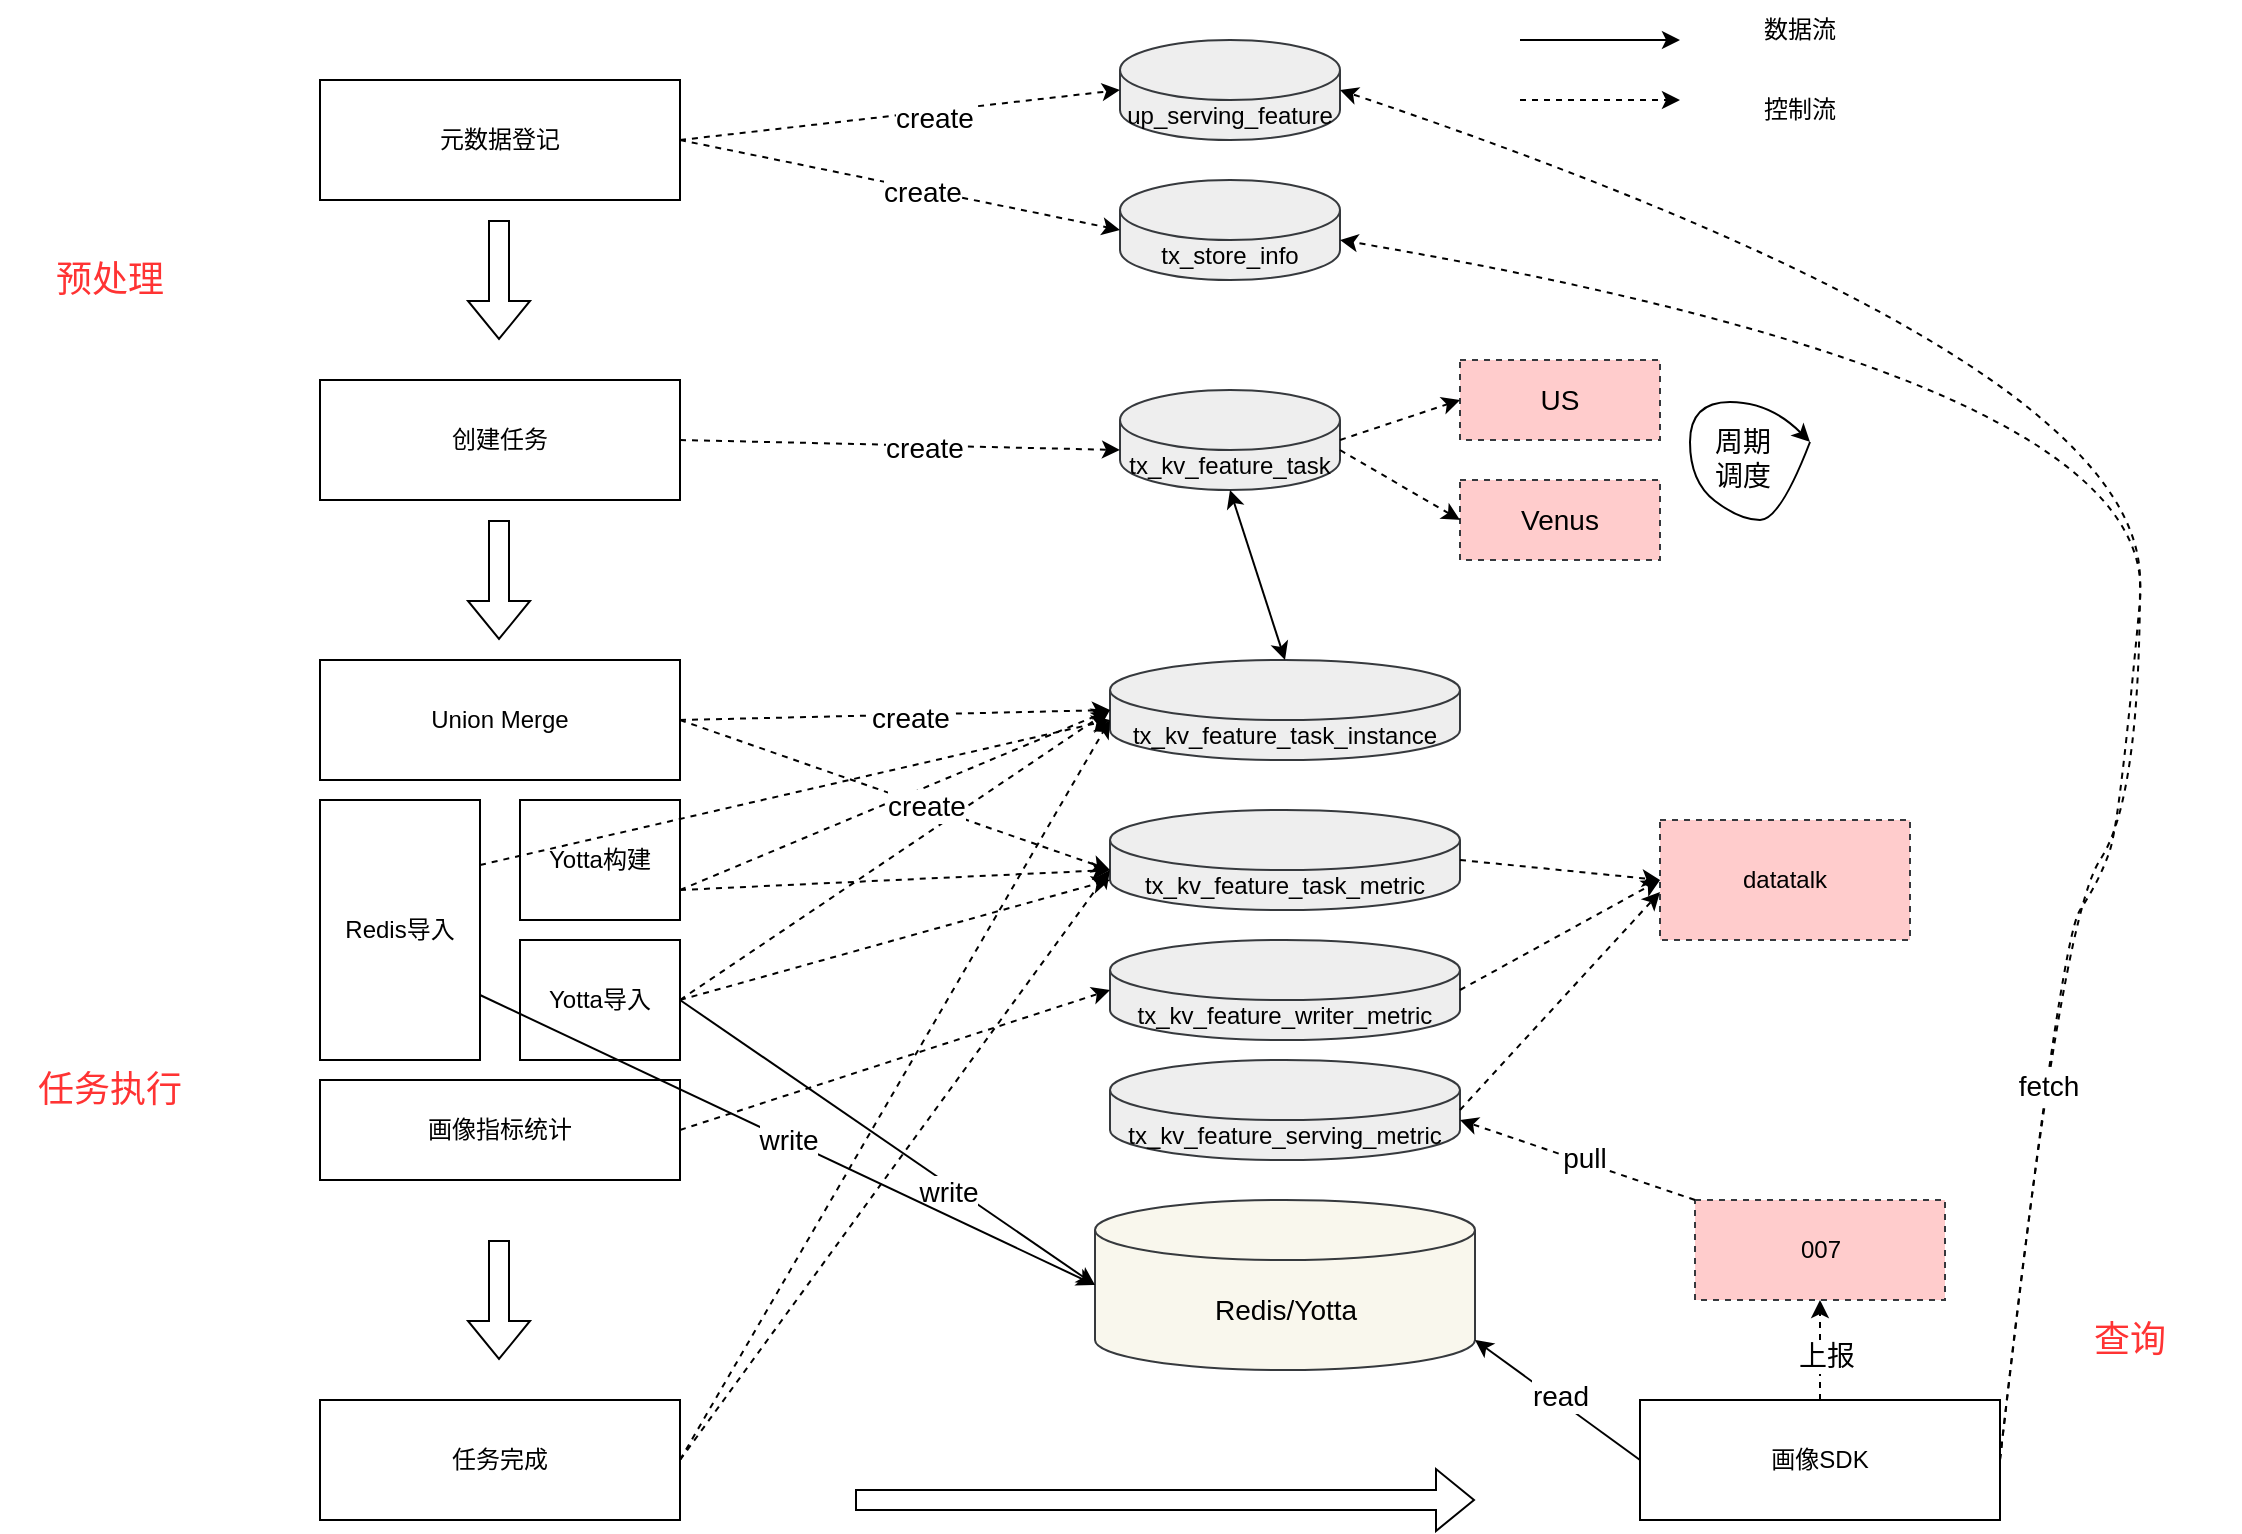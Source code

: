 <mxfile version="20.6.2" type="github">
  <diagram id="HuWXRWpaZqcLKKS8uPZ8" name="第 1 页">
    <mxGraphModel dx="1238" dy="1921" grid="1" gridSize="10" guides="1" tooltips="1" connect="1" arrows="1" fold="1" page="1" pageScale="1" pageWidth="827" pageHeight="1169" math="0" shadow="0">
      <root>
        <mxCell id="0" />
        <mxCell id="1" parent="0" />
        <mxCell id="9CGJQdGs0UYNSLArpZwX-1" value="创建任务" style="rounded=0;whiteSpace=wrap;html=1;" vertex="1" parent="1">
          <mxGeometry x="170" y="160" width="180" height="60" as="geometry" />
        </mxCell>
        <mxCell id="9CGJQdGs0UYNSLArpZwX-2" value="元数据登记" style="rounded=0;whiteSpace=wrap;html=1;" vertex="1" parent="1">
          <mxGeometry x="170" y="10" width="180" height="60" as="geometry" />
        </mxCell>
        <mxCell id="9CGJQdGs0UYNSLArpZwX-3" value="up_serving_feature" style="shape=cylinder3;whiteSpace=wrap;html=1;boundedLbl=1;backgroundOutline=1;size=15;fillColor=#eeeeee;strokeColor=#36393d;" vertex="1" parent="1">
          <mxGeometry x="570" y="-10" width="110" height="50" as="geometry" />
        </mxCell>
        <mxCell id="9CGJQdGs0UYNSLArpZwX-4" value="tx_store_info" style="shape=cylinder3;whiteSpace=wrap;html=1;boundedLbl=1;backgroundOutline=1;size=15;fillColor=#eeeeee;strokeColor=#36393d;" vertex="1" parent="1">
          <mxGeometry x="570" y="60" width="110" height="50" as="geometry" />
        </mxCell>
        <mxCell id="9CGJQdGs0UYNSLArpZwX-5" value="" style="endArrow=classic;html=1;rounded=0;" edge="1" parent="1">
          <mxGeometry width="50" height="50" relative="1" as="geometry">
            <mxPoint x="770" y="-10" as="sourcePoint" />
            <mxPoint x="850" y="-10" as="targetPoint" />
          </mxGeometry>
        </mxCell>
        <mxCell id="9CGJQdGs0UYNSLArpZwX-6" value="" style="endArrow=classic;html=1;rounded=0;dashed=1;" edge="1" parent="1">
          <mxGeometry width="50" height="50" relative="1" as="geometry">
            <mxPoint x="770" y="20" as="sourcePoint" />
            <mxPoint x="850" y="20" as="targetPoint" />
          </mxGeometry>
        </mxCell>
        <mxCell id="9CGJQdGs0UYNSLArpZwX-7" value="数据流" style="text;html=1;strokeColor=none;fillColor=none;align=center;verticalAlign=middle;whiteSpace=wrap;rounded=0;" vertex="1" parent="1">
          <mxGeometry x="880" y="-30" width="60" height="30" as="geometry" />
        </mxCell>
        <mxCell id="9CGJQdGs0UYNSLArpZwX-8" value="控制流" style="text;html=1;strokeColor=none;fillColor=none;align=center;verticalAlign=middle;whiteSpace=wrap;rounded=0;" vertex="1" parent="1">
          <mxGeometry x="880" y="10" width="60" height="30" as="geometry" />
        </mxCell>
        <mxCell id="9CGJQdGs0UYNSLArpZwX-10" value="Redis导入" style="rounded=0;whiteSpace=wrap;html=1;" vertex="1" parent="1">
          <mxGeometry x="170" y="370" width="80" height="130" as="geometry" />
        </mxCell>
        <mxCell id="9CGJQdGs0UYNSLArpZwX-11" value="Union Merge" style="rounded=0;whiteSpace=wrap;html=1;" vertex="1" parent="1">
          <mxGeometry x="170" y="300" width="180" height="60" as="geometry" />
        </mxCell>
        <mxCell id="9CGJQdGs0UYNSLArpZwX-12" value="Yotta构建" style="rounded=0;whiteSpace=wrap;html=1;" vertex="1" parent="1">
          <mxGeometry x="270" y="370" width="80" height="60" as="geometry" />
        </mxCell>
        <mxCell id="9CGJQdGs0UYNSLArpZwX-13" value="Yotta导入" style="rounded=0;whiteSpace=wrap;html=1;" vertex="1" parent="1">
          <mxGeometry x="270" y="440" width="80" height="60" as="geometry" />
        </mxCell>
        <mxCell id="9CGJQdGs0UYNSLArpZwX-14" value="" style="shape=flexArrow;endArrow=classic;html=1;rounded=0;" edge="1" parent="1">
          <mxGeometry width="50" height="50" relative="1" as="geometry">
            <mxPoint x="259.5" y="80" as="sourcePoint" />
            <mxPoint x="259.5" y="140" as="targetPoint" />
          </mxGeometry>
        </mxCell>
        <mxCell id="9CGJQdGs0UYNSLArpZwX-15" value="" style="shape=flexArrow;endArrow=classic;html=1;rounded=0;" edge="1" parent="1">
          <mxGeometry width="50" height="50" relative="1" as="geometry">
            <mxPoint x="259.5" y="230" as="sourcePoint" />
            <mxPoint x="259.5" y="290" as="targetPoint" />
          </mxGeometry>
        </mxCell>
        <mxCell id="9CGJQdGs0UYNSLArpZwX-16" value="&lt;font style=&quot;font-size: 18px;&quot;&gt;预处理&lt;/font&gt;" style="text;html=1;strokeColor=none;fillColor=none;align=center;verticalAlign=middle;whiteSpace=wrap;rounded=0;fontColor=#FF3333;" vertex="1" parent="1">
          <mxGeometry x="10" y="80" width="110" height="60" as="geometry" />
        </mxCell>
        <mxCell id="9CGJQdGs0UYNSLArpZwX-17" value="&lt;span style=&quot;font-size: 18px;&quot;&gt;任务执行&lt;/span&gt;" style="text;html=1;strokeColor=none;fillColor=none;align=center;verticalAlign=middle;whiteSpace=wrap;rounded=0;fontColor=#FF3333;" vertex="1" parent="1">
          <mxGeometry x="10" y="300" width="110" height="430" as="geometry" />
        </mxCell>
        <mxCell id="9CGJQdGs0UYNSLArpZwX-18" value="画像指标统计" style="rounded=0;whiteSpace=wrap;html=1;" vertex="1" parent="1">
          <mxGeometry x="170" y="510" width="180" height="50" as="geometry" />
        </mxCell>
        <mxCell id="9CGJQdGs0UYNSLArpZwX-19" value="任务完成" style="rounded=0;whiteSpace=wrap;html=1;" vertex="1" parent="1">
          <mxGeometry x="170" y="670" width="180" height="60" as="geometry" />
        </mxCell>
        <mxCell id="9CGJQdGs0UYNSLArpZwX-20" value="" style="shape=flexArrow;endArrow=classic;html=1;rounded=0;" edge="1" parent="1">
          <mxGeometry width="50" height="50" relative="1" as="geometry">
            <mxPoint x="259.5" y="590" as="sourcePoint" />
            <mxPoint x="259.5" y="650" as="targetPoint" />
          </mxGeometry>
        </mxCell>
        <mxCell id="9CGJQdGs0UYNSLArpZwX-23" value="" style="endArrow=classic;html=1;rounded=0;dashed=1;exitX=1;exitY=0.5;exitDx=0;exitDy=0;entryX=0;entryY=0.5;entryDx=0;entryDy=0;entryPerimeter=0;" edge="1" parent="1" source="9CGJQdGs0UYNSLArpZwX-2" target="9CGJQdGs0UYNSLArpZwX-3">
          <mxGeometry width="50" height="50" relative="1" as="geometry">
            <mxPoint x="780" y="30" as="sourcePoint" />
            <mxPoint x="860" y="30" as="targetPoint" />
          </mxGeometry>
        </mxCell>
        <mxCell id="9CGJQdGs0UYNSLArpZwX-25" value="create" style="edgeLabel;html=1;align=center;verticalAlign=middle;resizable=0;points=[];fontSize=14;fontColor=#000000;" vertex="1" connectable="0" parent="9CGJQdGs0UYNSLArpZwX-23">
          <mxGeometry x="0.161" y="-3" relative="1" as="geometry">
            <mxPoint x="-1" as="offset" />
          </mxGeometry>
        </mxCell>
        <mxCell id="9CGJQdGs0UYNSLArpZwX-24" value="" style="endArrow=classic;html=1;rounded=0;dashed=1;exitX=1;exitY=0.5;exitDx=0;exitDy=0;entryX=0;entryY=0.5;entryDx=0;entryDy=0;entryPerimeter=0;" edge="1" parent="1" source="9CGJQdGs0UYNSLArpZwX-2" target="9CGJQdGs0UYNSLArpZwX-4">
          <mxGeometry width="50" height="50" relative="1" as="geometry">
            <mxPoint x="360" y="50" as="sourcePoint" />
            <mxPoint x="580" y="25" as="targetPoint" />
          </mxGeometry>
        </mxCell>
        <mxCell id="9CGJQdGs0UYNSLArpZwX-26" value="create" style="edgeLabel;html=1;align=center;verticalAlign=middle;resizable=0;points=[];fontSize=14;fontColor=#000000;" vertex="1" connectable="0" parent="9CGJQdGs0UYNSLArpZwX-24">
          <mxGeometry x="0.102" y="-1" relative="1" as="geometry">
            <mxPoint as="offset" />
          </mxGeometry>
        </mxCell>
        <mxCell id="9CGJQdGs0UYNSLArpZwX-27" value="tx_kv_feature_task" style="shape=cylinder3;whiteSpace=wrap;html=1;boundedLbl=1;backgroundOutline=1;size=15;fillColor=#eeeeee;strokeColor=#36393d;" vertex="1" parent="1">
          <mxGeometry x="570" y="165" width="110" height="50" as="geometry" />
        </mxCell>
        <mxCell id="9CGJQdGs0UYNSLArpZwX-28" value="" style="endArrow=classic;html=1;rounded=0;dashed=1;exitX=1;exitY=0.5;exitDx=0;exitDy=0;entryX=0;entryY=0;entryDx=0;entryDy=30;entryPerimeter=0;" edge="1" parent="1" source="9CGJQdGs0UYNSLArpZwX-1" target="9CGJQdGs0UYNSLArpZwX-27">
          <mxGeometry width="50" height="50" relative="1" as="geometry">
            <mxPoint x="360" y="50" as="sourcePoint" />
            <mxPoint x="580" y="95" as="targetPoint" />
          </mxGeometry>
        </mxCell>
        <mxCell id="9CGJQdGs0UYNSLArpZwX-29" value="create" style="edgeLabel;html=1;align=center;verticalAlign=middle;resizable=0;points=[];fontSize=14;fontColor=#000000;" vertex="1" connectable="0" parent="9CGJQdGs0UYNSLArpZwX-28">
          <mxGeometry x="0.102" y="-1" relative="1" as="geometry">
            <mxPoint as="offset" />
          </mxGeometry>
        </mxCell>
        <mxCell id="9CGJQdGs0UYNSLArpZwX-30" value="tx_kv_feature_task_instance" style="shape=cylinder3;whiteSpace=wrap;html=1;boundedLbl=1;backgroundOutline=1;size=15;fillColor=#eeeeee;strokeColor=#36393d;" vertex="1" parent="1">
          <mxGeometry x="565" y="300" width="175" height="50" as="geometry" />
        </mxCell>
        <mxCell id="9CGJQdGs0UYNSLArpZwX-31" value="" style="endArrow=classic;html=1;rounded=0;dashed=1;exitX=1;exitY=0.5;exitDx=0;exitDy=0;entryX=0;entryY=0.5;entryDx=0;entryDy=0;entryPerimeter=0;" edge="1" parent="1" source="9CGJQdGs0UYNSLArpZwX-11" target="9CGJQdGs0UYNSLArpZwX-30">
          <mxGeometry width="50" height="50" relative="1" as="geometry">
            <mxPoint x="360" y="200" as="sourcePoint" />
            <mxPoint x="580" y="205" as="targetPoint" />
          </mxGeometry>
        </mxCell>
        <mxCell id="9CGJQdGs0UYNSLArpZwX-49" value="create" style="edgeLabel;html=1;align=center;verticalAlign=middle;resizable=0;points=[];fontSize=14;fontColor=#000000;" vertex="1" connectable="0" parent="9CGJQdGs0UYNSLArpZwX-31">
          <mxGeometry x="0.064" y="-1" relative="1" as="geometry">
            <mxPoint as="offset" />
          </mxGeometry>
        </mxCell>
        <mxCell id="9CGJQdGs0UYNSLArpZwX-33" value="" style="endArrow=classic;html=1;rounded=0;dashed=1;exitX=1;exitY=0.75;exitDx=0;exitDy=0;entryX=0;entryY=0.5;entryDx=0;entryDy=0;entryPerimeter=0;" edge="1" parent="1" source="9CGJQdGs0UYNSLArpZwX-12" target="9CGJQdGs0UYNSLArpZwX-30">
          <mxGeometry width="50" height="50" relative="1" as="geometry">
            <mxPoint x="360" y="340" as="sourcePoint" />
            <mxPoint x="580" y="335" as="targetPoint" />
          </mxGeometry>
        </mxCell>
        <mxCell id="9CGJQdGs0UYNSLArpZwX-35" value="" style="endArrow=classic;html=1;rounded=0;dashed=1;exitX=1;exitY=0.5;exitDx=0;exitDy=0;entryX=0;entryY=0.5;entryDx=0;entryDy=0;entryPerimeter=0;" edge="1" parent="1" source="9CGJQdGs0UYNSLArpZwX-13" target="9CGJQdGs0UYNSLArpZwX-30">
          <mxGeometry width="50" height="50" relative="1" as="geometry">
            <mxPoint x="360" y="410" as="sourcePoint" />
            <mxPoint x="590" y="345" as="targetPoint" />
          </mxGeometry>
        </mxCell>
        <mxCell id="9CGJQdGs0UYNSLArpZwX-37" value="" style="endArrow=classic;html=1;rounded=0;dashed=1;exitX=1;exitY=0.25;exitDx=0;exitDy=0;entryX=0;entryY=0;entryDx=0;entryDy=30;entryPerimeter=0;" edge="1" parent="1" source="9CGJQdGs0UYNSLArpZwX-10" target="9CGJQdGs0UYNSLArpZwX-30">
          <mxGeometry width="50" height="50" relative="1" as="geometry">
            <mxPoint x="360" y="410" as="sourcePoint" />
            <mxPoint x="590" y="345" as="targetPoint" />
          </mxGeometry>
        </mxCell>
        <mxCell id="9CGJQdGs0UYNSLArpZwX-40" value="tx_kv_feature_task_metric" style="shape=cylinder3;whiteSpace=wrap;html=1;boundedLbl=1;backgroundOutline=1;size=15;fillColor=#eeeeee;strokeColor=#36393d;" vertex="1" parent="1">
          <mxGeometry x="565" y="375" width="175" height="50" as="geometry" />
        </mxCell>
        <mxCell id="9CGJQdGs0UYNSLArpZwX-41" value="tx_kv_feature_writer_metric" style="shape=cylinder3;whiteSpace=wrap;html=1;boundedLbl=1;backgroundOutline=1;size=15;fillColor=#eeeeee;strokeColor=#36393d;" vertex="1" parent="1">
          <mxGeometry x="565" y="440" width="175" height="50" as="geometry" />
        </mxCell>
        <mxCell id="9CGJQdGs0UYNSLArpZwX-42" value="Redis/Yotta" style="shape=cylinder3;whiteSpace=wrap;html=1;boundedLbl=1;backgroundOutline=1;size=15;fontSize=14;fillColor=#f9f7ed;strokeColor=#36393d;" vertex="1" parent="1">
          <mxGeometry x="557.5" y="570" width="190" height="85" as="geometry" />
        </mxCell>
        <mxCell id="9CGJQdGs0UYNSLArpZwX-43" value="tx_kv_feature_serving_metric" style="shape=cylinder3;whiteSpace=wrap;html=1;boundedLbl=1;backgroundOutline=1;size=15;fillColor=#eeeeee;strokeColor=#36393d;" vertex="1" parent="1">
          <mxGeometry x="565" y="500" width="175" height="50" as="geometry" />
        </mxCell>
        <mxCell id="9CGJQdGs0UYNSLArpZwX-44" value="" style="endArrow=classic;startArrow=classic;html=1;rounded=0;fontSize=14;fontColor=#000000;exitX=0.5;exitY=0;exitDx=0;exitDy=0;exitPerimeter=0;entryX=0.5;entryY=1;entryDx=0;entryDy=0;entryPerimeter=0;" edge="1" parent="1" source="9CGJQdGs0UYNSLArpZwX-30" target="9CGJQdGs0UYNSLArpZwX-27">
          <mxGeometry width="50" height="50" relative="1" as="geometry">
            <mxPoint x="620" y="290" as="sourcePoint" />
            <mxPoint x="670" y="240" as="targetPoint" />
          </mxGeometry>
        </mxCell>
        <mxCell id="9CGJQdGs0UYNSLArpZwX-46" value="" style="endArrow=classic;html=1;rounded=0;dashed=1;exitX=1;exitY=0.5;exitDx=0;exitDy=0;entryX=0;entryY=0;entryDx=0;entryDy=30;entryPerimeter=0;" edge="1" parent="1" source="9CGJQdGs0UYNSLArpZwX-11" target="9CGJQdGs0UYNSLArpZwX-40">
          <mxGeometry width="50" height="50" relative="1" as="geometry">
            <mxPoint x="360" y="340" as="sourcePoint" />
            <mxPoint x="580" y="335" as="targetPoint" />
          </mxGeometry>
        </mxCell>
        <mxCell id="9CGJQdGs0UYNSLArpZwX-50" value="create" style="edgeLabel;html=1;align=center;verticalAlign=middle;resizable=0;points=[];fontSize=14;fontColor=#000000;" vertex="1" connectable="0" parent="9CGJQdGs0UYNSLArpZwX-46">
          <mxGeometry x="0.146" relative="1" as="geometry">
            <mxPoint as="offset" />
          </mxGeometry>
        </mxCell>
        <mxCell id="9CGJQdGs0UYNSLArpZwX-51" value="" style="endArrow=classic;html=1;rounded=0;exitX=1;exitY=0.5;exitDx=0;exitDy=0;entryX=0;entryY=0.5;entryDx=0;entryDy=0;entryPerimeter=0;" edge="1" parent="1" source="9CGJQdGs0UYNSLArpZwX-13" target="9CGJQdGs0UYNSLArpZwX-42">
          <mxGeometry width="50" height="50" relative="1" as="geometry">
            <mxPoint x="780" as="sourcePoint" />
            <mxPoint x="860" as="targetPoint" />
          </mxGeometry>
        </mxCell>
        <mxCell id="9CGJQdGs0UYNSLArpZwX-52" value="write" style="edgeLabel;html=1;align=center;verticalAlign=middle;resizable=0;points=[];fontSize=14;fontColor=#000000;" vertex="1" connectable="0" parent="9CGJQdGs0UYNSLArpZwX-51">
          <mxGeometry x="0.01" y="-3" relative="1" as="geometry">
            <mxPoint x="31" y="21" as="offset" />
          </mxGeometry>
        </mxCell>
        <mxCell id="9CGJQdGs0UYNSLArpZwX-53" value="" style="endArrow=classic;html=1;rounded=0;exitX=1;exitY=0.75;exitDx=0;exitDy=0;entryX=0;entryY=0.5;entryDx=0;entryDy=0;entryPerimeter=0;" edge="1" parent="1" source="9CGJQdGs0UYNSLArpZwX-10" target="9CGJQdGs0UYNSLArpZwX-42">
          <mxGeometry width="50" height="50" relative="1" as="geometry">
            <mxPoint x="360" y="480" as="sourcePoint" />
            <mxPoint x="600" y="635" as="targetPoint" />
          </mxGeometry>
        </mxCell>
        <mxCell id="9CGJQdGs0UYNSLArpZwX-54" value="write" style="edgeLabel;html=1;align=center;verticalAlign=middle;resizable=0;points=[];fontSize=14;fontColor=#000000;" vertex="1" connectable="0" parent="9CGJQdGs0UYNSLArpZwX-53">
          <mxGeometry x="0.01" y="-3" relative="1" as="geometry">
            <mxPoint y="-4" as="offset" />
          </mxGeometry>
        </mxCell>
        <mxCell id="9CGJQdGs0UYNSLArpZwX-56" value="" style="endArrow=classic;html=1;rounded=0;exitX=0;exitY=0.5;exitDx=0;exitDy=0;entryX=1;entryY=1;entryDx=0;entryDy=-15;entryPerimeter=0;" edge="1" parent="1" source="9CGJQdGs0UYNSLArpZwX-59" target="9CGJQdGs0UYNSLArpZwX-42">
          <mxGeometry width="50" height="50" relative="1" as="geometry">
            <mxPoint x="770" y="695" as="sourcePoint" />
            <mxPoint x="600" y="635" as="targetPoint" />
          </mxGeometry>
        </mxCell>
        <mxCell id="9CGJQdGs0UYNSLArpZwX-57" value="read" style="edgeLabel;html=1;align=center;verticalAlign=middle;resizable=0;points=[];fontSize=14;fontColor=#000000;" vertex="1" connectable="0" parent="9CGJQdGs0UYNSLArpZwX-56">
          <mxGeometry x="0.01" y="-3" relative="1" as="geometry">
            <mxPoint as="offset" />
          </mxGeometry>
        </mxCell>
        <mxCell id="9CGJQdGs0UYNSLArpZwX-58" value="" style="shape=flexArrow;endArrow=classic;html=1;rounded=0;" edge="1" parent="1">
          <mxGeometry width="50" height="50" relative="1" as="geometry">
            <mxPoint x="437.5" y="720" as="sourcePoint" />
            <mxPoint x="747.5" y="720" as="targetPoint" />
          </mxGeometry>
        </mxCell>
        <mxCell id="9CGJQdGs0UYNSLArpZwX-59" value="画像SDK" style="rounded=0;whiteSpace=wrap;html=1;" vertex="1" parent="1">
          <mxGeometry x="830" y="670" width="180" height="60" as="geometry" />
        </mxCell>
        <mxCell id="9CGJQdGs0UYNSLArpZwX-60" value="007" style="rounded=0;whiteSpace=wrap;html=1;dashed=1;fillColor=#ffcccc;strokeColor=#36393d;" vertex="1" parent="1">
          <mxGeometry x="857.5" y="570" width="125" height="50" as="geometry" />
        </mxCell>
        <mxCell id="9CGJQdGs0UYNSLArpZwX-61" value="" style="endArrow=classic;html=1;rounded=0;dashed=1;exitX=0;exitY=0;exitDx=0;exitDy=0;entryX=1;entryY=0;entryDx=0;entryDy=30;entryPerimeter=0;" edge="1" parent="1" source="9CGJQdGs0UYNSLArpZwX-60" target="9CGJQdGs0UYNSLArpZwX-43">
          <mxGeometry width="50" height="50" relative="1" as="geometry">
            <mxPoint x="360" y="480" as="sourcePoint" />
            <mxPoint x="580" y="335" as="targetPoint" />
          </mxGeometry>
        </mxCell>
        <mxCell id="9CGJQdGs0UYNSLArpZwX-64" value="pull" style="edgeLabel;html=1;align=center;verticalAlign=middle;resizable=0;points=[];fontSize=14;fontColor=#000000;" vertex="1" connectable="0" parent="9CGJQdGs0UYNSLArpZwX-61">
          <mxGeometry x="-0.041" y="-2" relative="1" as="geometry">
            <mxPoint as="offset" />
          </mxGeometry>
        </mxCell>
        <mxCell id="9CGJQdGs0UYNSLArpZwX-62" value="" style="endArrow=classic;html=1;rounded=0;dashed=1;exitX=0.5;exitY=0;exitDx=0;exitDy=0;entryX=0.5;entryY=1;entryDx=0;entryDy=0;" edge="1" parent="1" source="9CGJQdGs0UYNSLArpZwX-59" target="9CGJQdGs0UYNSLArpZwX-60">
          <mxGeometry width="50" height="50" relative="1" as="geometry">
            <mxPoint x="825" y="580" as="sourcePoint" />
            <mxPoint x="692.5" y="540" as="targetPoint" />
          </mxGeometry>
        </mxCell>
        <mxCell id="9CGJQdGs0UYNSLArpZwX-63" value="上报" style="edgeLabel;html=1;align=center;verticalAlign=middle;resizable=0;points=[];fontSize=14;fontColor=#000000;" vertex="1" connectable="0" parent="9CGJQdGs0UYNSLArpZwX-62">
          <mxGeometry x="-0.12" y="-3" relative="1" as="geometry">
            <mxPoint as="offset" />
          </mxGeometry>
        </mxCell>
        <mxCell id="9CGJQdGs0UYNSLArpZwX-65" value="" style="endArrow=classic;html=1;rounded=0;dashed=1;exitX=1;exitY=0.5;exitDx=0;exitDy=0;entryX=0;entryY=0.5;entryDx=0;entryDy=0;entryPerimeter=0;" edge="1" parent="1" source="9CGJQdGs0UYNSLArpZwX-18" target="9CGJQdGs0UYNSLArpZwX-41">
          <mxGeometry width="50" height="50" relative="1" as="geometry">
            <mxPoint x="360" y="480" as="sourcePoint" />
            <mxPoint x="580" y="335" as="targetPoint" />
          </mxGeometry>
        </mxCell>
        <mxCell id="9CGJQdGs0UYNSLArpZwX-67" value="" style="endArrow=classic;html=1;rounded=0;dashed=1;exitX=1;exitY=0.5;exitDx=0;exitDy=0;entryX=0;entryY=0;entryDx=0;entryDy=30;entryPerimeter=0;" edge="1" parent="1" source="9CGJQdGs0UYNSLArpZwX-19" target="9CGJQdGs0UYNSLArpZwX-40">
          <mxGeometry width="50" height="50" relative="1" as="geometry">
            <mxPoint x="360" y="545" as="sourcePoint" />
            <mxPoint x="580" y="475" as="targetPoint" />
          </mxGeometry>
        </mxCell>
        <mxCell id="9CGJQdGs0UYNSLArpZwX-69" value="&lt;font style=&quot;font-size: 18px;&quot;&gt;查询&lt;/font&gt;" style="text;html=1;strokeColor=none;fillColor=none;align=center;verticalAlign=middle;whiteSpace=wrap;rounded=0;fontColor=#FF3333;" vertex="1" parent="1">
          <mxGeometry x="1020" y="610" width="110" height="60" as="geometry" />
        </mxCell>
        <mxCell id="9CGJQdGs0UYNSLArpZwX-70" value="US" style="rounded=0;whiteSpace=wrap;html=1;dashed=1;fontSize=14;fillColor=#ffcccc;strokeColor=#36393d;" vertex="1" parent="1">
          <mxGeometry x="740" y="150" width="100" height="40" as="geometry" />
        </mxCell>
        <mxCell id="9CGJQdGs0UYNSLArpZwX-71" value="Venus" style="rounded=0;whiteSpace=wrap;html=1;dashed=1;fontSize=14;fillColor=#ffcccc;strokeColor=#36393d;" vertex="1" parent="1">
          <mxGeometry x="740" y="210" width="100" height="40" as="geometry" />
        </mxCell>
        <mxCell id="9CGJQdGs0UYNSLArpZwX-72" value="" style="endArrow=classic;html=1;rounded=0;dashed=1;exitX=1;exitY=0.5;exitDx=0;exitDy=0;entryX=0;entryY=0.5;entryDx=0;entryDy=0;exitPerimeter=0;" edge="1" parent="1" source="9CGJQdGs0UYNSLArpZwX-27" target="9CGJQdGs0UYNSLArpZwX-70">
          <mxGeometry width="50" height="50" relative="1" as="geometry">
            <mxPoint x="360" y="200" as="sourcePoint" />
            <mxPoint x="580" y="205" as="targetPoint" />
          </mxGeometry>
        </mxCell>
        <mxCell id="9CGJQdGs0UYNSLArpZwX-74" value="" style="endArrow=classic;html=1;rounded=0;dashed=1;exitX=1;exitY=0;exitDx=0;exitDy=30;entryX=0;entryY=0.5;entryDx=0;entryDy=0;exitPerimeter=0;" edge="1" parent="1" source="9CGJQdGs0UYNSLArpZwX-27" target="9CGJQdGs0UYNSLArpZwX-71">
          <mxGeometry width="50" height="50" relative="1" as="geometry">
            <mxPoint x="690" y="200" as="sourcePoint" />
            <mxPoint x="740" y="180" as="targetPoint" />
          </mxGeometry>
        </mxCell>
        <mxCell id="9CGJQdGs0UYNSLArpZwX-75" value="" style="curved=1;endArrow=classic;html=1;rounded=0;fontSize=14;fontColor=#000000;" edge="1" parent="1">
          <mxGeometry width="50" height="50" relative="1" as="geometry">
            <mxPoint x="915" y="191" as="sourcePoint" />
            <mxPoint x="915" y="191" as="targetPoint" />
            <Array as="points">
              <mxPoint x="900" y="230" />
              <mxPoint x="880" y="230" />
              <mxPoint x="855" y="211" />
              <mxPoint x="855" y="171" />
              <mxPoint x="895" y="171" />
            </Array>
          </mxGeometry>
        </mxCell>
        <mxCell id="9CGJQdGs0UYNSLArpZwX-76" value="周期&lt;br&gt;调度" style="edgeLabel;html=1;align=center;verticalAlign=middle;resizable=0;points=[];fontSize=14;fontColor=#000000;" vertex="1" connectable="0" parent="9CGJQdGs0UYNSLArpZwX-75">
          <mxGeometry x="-0.125" y="-1" relative="1" as="geometry">
            <mxPoint x="21" y="-15" as="offset" />
          </mxGeometry>
        </mxCell>
        <mxCell id="9CGJQdGs0UYNSLArpZwX-77" value="" style="curved=1;endArrow=classic;html=1;rounded=0;fontSize=14;fontColor=#000000;exitX=1;exitY=0.5;exitDx=0;exitDy=0;entryX=1;entryY=0.5;entryDx=0;entryDy=0;entryPerimeter=0;dashed=1;" edge="1" parent="1" source="9CGJQdGs0UYNSLArpZwX-59" target="9CGJQdGs0UYNSLArpZwX-3">
          <mxGeometry width="50" height="50" relative="1" as="geometry">
            <mxPoint x="990" y="430" as="sourcePoint" />
            <mxPoint x="1040" y="380" as="targetPoint" />
            <Array as="points">
              <mxPoint x="1040" y="430" />
              <mxPoint x="1080" y="370" />
              <mxPoint x="1080" y="150" />
            </Array>
          </mxGeometry>
        </mxCell>
        <mxCell id="9CGJQdGs0UYNSLArpZwX-78" value="" style="curved=1;endArrow=classic;html=1;rounded=0;fontSize=14;fontColor=#000000;exitX=1;exitY=0.5;exitDx=0;exitDy=0;entryX=1;entryY=0;entryDx=0;entryDy=30;entryPerimeter=0;dashed=1;" edge="1" parent="1" source="9CGJQdGs0UYNSLArpZwX-59" target="9CGJQdGs0UYNSLArpZwX-4">
          <mxGeometry width="50" height="50" relative="1" as="geometry">
            <mxPoint x="990" y="710" as="sourcePoint" />
            <mxPoint x="674.05" y="45.65" as="targetPoint" />
            <Array as="points">
              <mxPoint x="1040" y="440" />
              <mxPoint x="1060" y="410" />
              <mxPoint x="1070" y="380" />
              <mxPoint x="1090" y="160" />
            </Array>
          </mxGeometry>
        </mxCell>
        <mxCell id="9CGJQdGs0UYNSLArpZwX-79" value="fetch" style="edgeLabel;html=1;align=center;verticalAlign=middle;resizable=0;points=[];fontSize=14;fontColor=#000000;" vertex="1" connectable="0" parent="9CGJQdGs0UYNSLArpZwX-78">
          <mxGeometry x="-0.609" y="-2" relative="1" as="geometry">
            <mxPoint as="offset" />
          </mxGeometry>
        </mxCell>
        <mxCell id="9CGJQdGs0UYNSLArpZwX-80" value="" style="endArrow=classic;html=1;rounded=0;dashed=1;exitX=1;exitY=0.5;exitDx=0;exitDy=0;entryX=0;entryY=0;entryDx=0;entryDy=30;entryPerimeter=0;" edge="1" parent="1" source="9CGJQdGs0UYNSLArpZwX-19" target="9CGJQdGs0UYNSLArpZwX-30">
          <mxGeometry width="50" height="50" relative="1" as="geometry">
            <mxPoint x="360" y="710" as="sourcePoint" />
            <mxPoint x="580" y="415" as="targetPoint" />
          </mxGeometry>
        </mxCell>
        <mxCell id="9CGJQdGs0UYNSLArpZwX-83" value="" style="endArrow=classic;html=1;rounded=0;dashed=1;exitX=1;exitY=0.5;exitDx=0;exitDy=0;entryX=0;entryY=1;entryDx=0;entryDy=-15;entryPerimeter=0;" edge="1" parent="1" source="9CGJQdGs0UYNSLArpZwX-13" target="9CGJQdGs0UYNSLArpZwX-40">
          <mxGeometry width="50" height="50" relative="1" as="geometry">
            <mxPoint x="360" y="480" as="sourcePoint" />
            <mxPoint x="580" y="335" as="targetPoint" />
          </mxGeometry>
        </mxCell>
        <mxCell id="9CGJQdGs0UYNSLArpZwX-84" value="" style="endArrow=classic;html=1;rounded=0;dashed=1;exitX=1;exitY=0.75;exitDx=0;exitDy=0;entryX=0;entryY=0;entryDx=0;entryDy=30;entryPerimeter=0;" edge="1" parent="1" source="9CGJQdGs0UYNSLArpZwX-12" target="9CGJQdGs0UYNSLArpZwX-40">
          <mxGeometry width="50" height="50" relative="1" as="geometry">
            <mxPoint x="360" y="425" as="sourcePoint" />
            <mxPoint x="580" y="335" as="targetPoint" />
          </mxGeometry>
        </mxCell>
        <mxCell id="9CGJQdGs0UYNSLArpZwX-85" value="datatalk" style="rounded=0;whiteSpace=wrap;html=1;dashed=1;fillColor=#ffcccc;strokeColor=#36393d;" vertex="1" parent="1">
          <mxGeometry x="840" y="380" width="125" height="60" as="geometry" />
        </mxCell>
        <mxCell id="9CGJQdGs0UYNSLArpZwX-87" value="" style="endArrow=classic;html=1;rounded=0;dashed=1;exitX=1;exitY=0.5;exitDx=0;exitDy=0;entryX=0;entryY=0.5;entryDx=0;entryDy=0;exitPerimeter=0;" edge="1" parent="1" source="9CGJQdGs0UYNSLArpZwX-40" target="9CGJQdGs0UYNSLArpZwX-85">
          <mxGeometry width="50" height="50" relative="1" as="geometry">
            <mxPoint x="360" y="545" as="sourcePoint" />
            <mxPoint x="575" y="475" as="targetPoint" />
          </mxGeometry>
        </mxCell>
        <mxCell id="9CGJQdGs0UYNSLArpZwX-88" value="" style="endArrow=classic;html=1;rounded=0;dashed=1;exitX=1;exitY=0.5;exitDx=0;exitDy=0;entryX=0;entryY=0.5;entryDx=0;entryDy=0;exitPerimeter=0;" edge="1" parent="1" source="9CGJQdGs0UYNSLArpZwX-41" target="9CGJQdGs0UYNSLArpZwX-85">
          <mxGeometry width="50" height="50" relative="1" as="geometry">
            <mxPoint x="750" y="410" as="sourcePoint" />
            <mxPoint x="850" y="425" as="targetPoint" />
          </mxGeometry>
        </mxCell>
        <mxCell id="9CGJQdGs0UYNSLArpZwX-89" value="" style="endArrow=classic;html=1;rounded=0;dashed=1;exitX=1;exitY=0.5;exitDx=0;exitDy=0;entryX=0;entryY=0.6;entryDx=0;entryDy=0;exitPerimeter=0;entryPerimeter=0;" edge="1" parent="1" source="9CGJQdGs0UYNSLArpZwX-43" target="9CGJQdGs0UYNSLArpZwX-85">
          <mxGeometry width="50" height="50" relative="1" as="geometry">
            <mxPoint x="750" y="475" as="sourcePoint" />
            <mxPoint x="850" y="425" as="targetPoint" />
          </mxGeometry>
        </mxCell>
      </root>
    </mxGraphModel>
  </diagram>
</mxfile>
